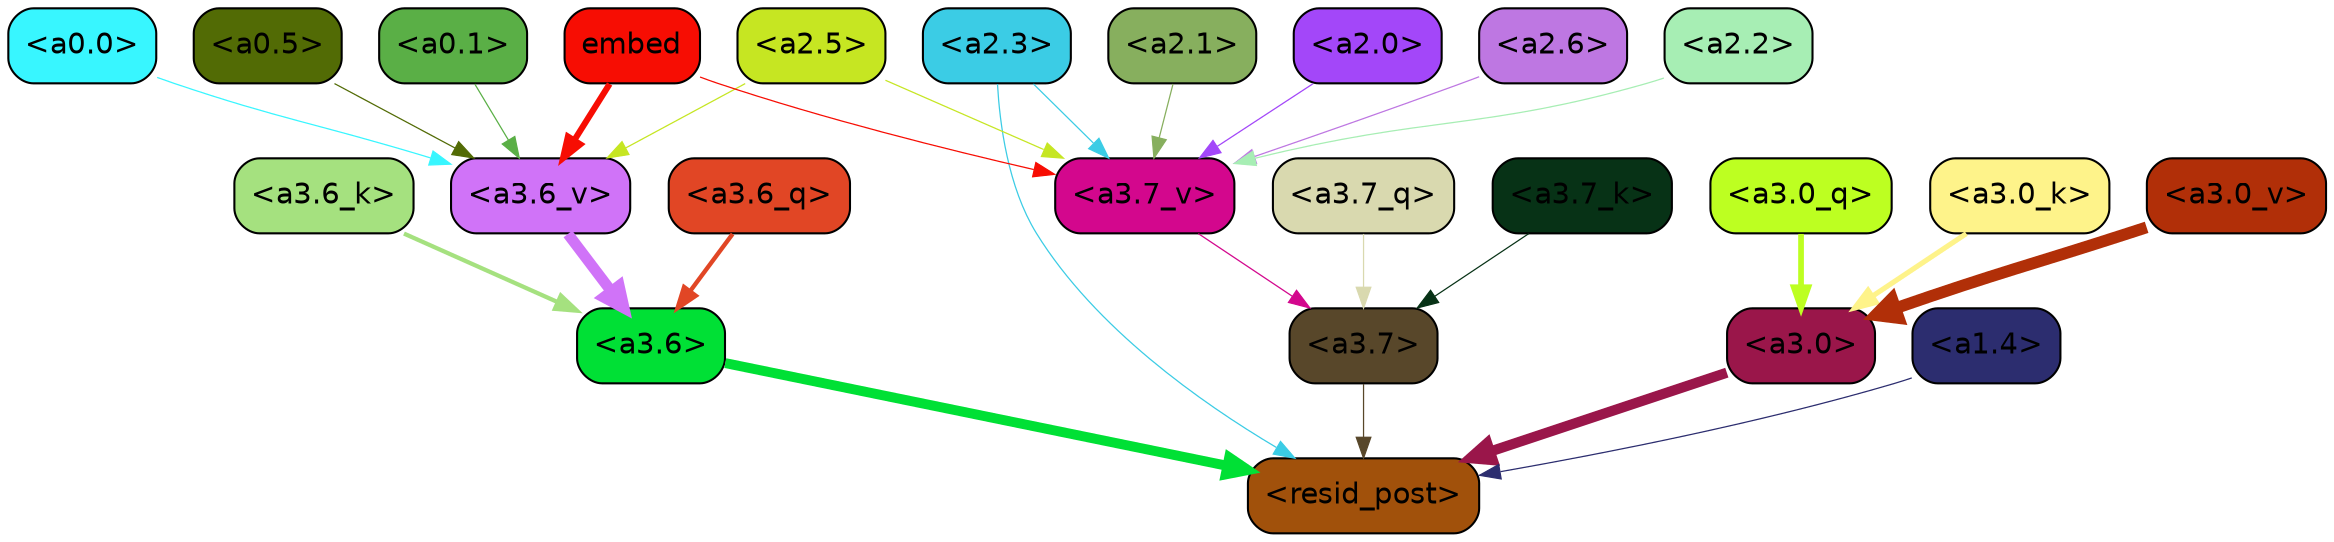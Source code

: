 strict digraph "" {
	graph [bgcolor=transparent,
		layout=dot,
		overlap=false,
		splines=true
	];
	"<a3.7>"	[color=black,
		fillcolor="#58472a",
		fontname=Helvetica,
		shape=box,
		style="filled, rounded"];
	"<resid_post>"	[color=black,
		fillcolor="#a1510b",
		fontname=Helvetica,
		shape=box,
		style="filled, rounded"];
	"<a3.7>" -> "<resid_post>"	[color="#58472a",
		penwidth=0.6];
	"<a3.6>"	[color=black,
		fillcolor="#00e035",
		fontname=Helvetica,
		shape=box,
		style="filled, rounded"];
	"<a3.6>" -> "<resid_post>"	[color="#00e035",
		penwidth=4.753257989883423];
	"<a3.0>"	[color=black,
		fillcolor="#9a164a",
		fontname=Helvetica,
		shape=box,
		style="filled, rounded"];
	"<a3.0>" -> "<resid_post>"	[color="#9a164a",
		penwidth=4.90053927898407];
	"<a2.3>"	[color=black,
		fillcolor="#3bcce5",
		fontname=Helvetica,
		shape=box,
		style="filled, rounded"];
	"<a2.3>" -> "<resid_post>"	[color="#3bcce5",
		penwidth=0.6];
	"<a3.7_v>"	[color=black,
		fillcolor="#d3078d",
		fontname=Helvetica,
		shape=box,
		style="filled, rounded"];
	"<a2.3>" -> "<a3.7_v>"	[color="#3bcce5",
		penwidth=0.6];
	"<a1.4>"	[color=black,
		fillcolor="#2c2d6f",
		fontname=Helvetica,
		shape=box,
		style="filled, rounded"];
	"<a1.4>" -> "<resid_post>"	[color="#2c2d6f",
		penwidth=0.6];
	"<a3.7_q>"	[color=black,
		fillcolor="#d9d9af",
		fontname=Helvetica,
		shape=box,
		style="filled, rounded"];
	"<a3.7_q>" -> "<a3.7>"	[color="#d9d9af",
		penwidth=0.6];
	"<a3.6_q>"	[color=black,
		fillcolor="#e14625",
		fontname=Helvetica,
		shape=box,
		style="filled, rounded"];
	"<a3.6_q>" -> "<a3.6>"	[color="#e14625",
		penwidth=2.091020345687866];
	"<a3.0_q>"	[color=black,
		fillcolor="#bdff21",
		fontname=Helvetica,
		shape=box,
		style="filled, rounded"];
	"<a3.0_q>" -> "<a3.0>"	[color="#bdff21",
		penwidth=2.7421876192092896];
	"<a3.7_k>"	[color=black,
		fillcolor="#073216",
		fontname=Helvetica,
		shape=box,
		style="filled, rounded"];
	"<a3.7_k>" -> "<a3.7>"	[color="#073216",
		penwidth=0.6];
	"<a3.6_k>"	[color=black,
		fillcolor="#a5e17f",
		fontname=Helvetica,
		shape=box,
		style="filled, rounded"];
	"<a3.6_k>" -> "<a3.6>"	[color="#a5e17f",
		penwidth=2.048597991466522];
	"<a3.0_k>"	[color=black,
		fillcolor="#fef38a",
		fontname=Helvetica,
		shape=box,
		style="filled, rounded"];
	"<a3.0_k>" -> "<a3.0>"	[color="#fef38a",
		penwidth=2.476402521133423];
	"<a3.7_v>" -> "<a3.7>"	[color="#d3078d",
		penwidth=0.6];
	"<a3.6_v>"	[color=black,
		fillcolor="#d073f8",
		fontname=Helvetica,
		shape=box,
		style="filled, rounded"];
	"<a3.6_v>" -> "<a3.6>"	[color="#d073f8",
		penwidth=5.2550448179244995];
	"<a3.0_v>"	[color=black,
		fillcolor="#b12f08",
		fontname=Helvetica,
		shape=box,
		style="filled, rounded"];
	"<a3.0_v>" -> "<a3.0>"	[color="#b12f08",
		penwidth=5.652270674705505];
	"<a2.6>"	[color=black,
		fillcolor="#be77e2",
		fontname=Helvetica,
		shape=box,
		style="filled, rounded"];
	"<a2.6>" -> "<a3.7_v>"	[color="#be77e2",
		penwidth=0.6];
	"<a2.5>"	[color=black,
		fillcolor="#c6e622",
		fontname=Helvetica,
		shape=box,
		style="filled, rounded"];
	"<a2.5>" -> "<a3.7_v>"	[color="#c6e622",
		penwidth=0.6];
	"<a2.5>" -> "<a3.6_v>"	[color="#c6e622",
		penwidth=0.6];
	"<a2.2>"	[color=black,
		fillcolor="#a7eeb4",
		fontname=Helvetica,
		shape=box,
		style="filled, rounded"];
	"<a2.2>" -> "<a3.7_v>"	[color="#a7eeb4",
		penwidth=0.6];
	"<a2.1>"	[color=black,
		fillcolor="#87af5e",
		fontname=Helvetica,
		shape=box,
		style="filled, rounded"];
	"<a2.1>" -> "<a3.7_v>"	[color="#87af5e",
		penwidth=0.6];
	"<a2.0>"	[color=black,
		fillcolor="#a347f9",
		fontname=Helvetica,
		shape=box,
		style="filled, rounded"];
	"<a2.0>" -> "<a3.7_v>"	[color="#a347f9",
		penwidth=0.6];
	embed	[color=black,
		fillcolor="#f70d03",
		fontname=Helvetica,
		shape=box,
		style="filled, rounded"];
	embed -> "<a3.7_v>"	[color="#f70d03",
		penwidth=0.6];
	embed -> "<a3.6_v>"	[color="#f70d03",
		penwidth=2.9556376338005066];
	"<a0.5>"	[color=black,
		fillcolor="#526b05",
		fontname=Helvetica,
		shape=box,
		style="filled, rounded"];
	"<a0.5>" -> "<a3.6_v>"	[color="#526b05",
		penwidth=0.6];
	"<a0.1>"	[color=black,
		fillcolor="#5aaf46",
		fontname=Helvetica,
		shape=box,
		style="filled, rounded"];
	"<a0.1>" -> "<a3.6_v>"	[color="#5aaf46",
		penwidth=0.6];
	"<a0.0>"	[color=black,
		fillcolor="#38f6ff",
		fontname=Helvetica,
		shape=box,
		style="filled, rounded"];
	"<a0.0>" -> "<a3.6_v>"	[color="#38f6ff",
		penwidth=0.6];
}
